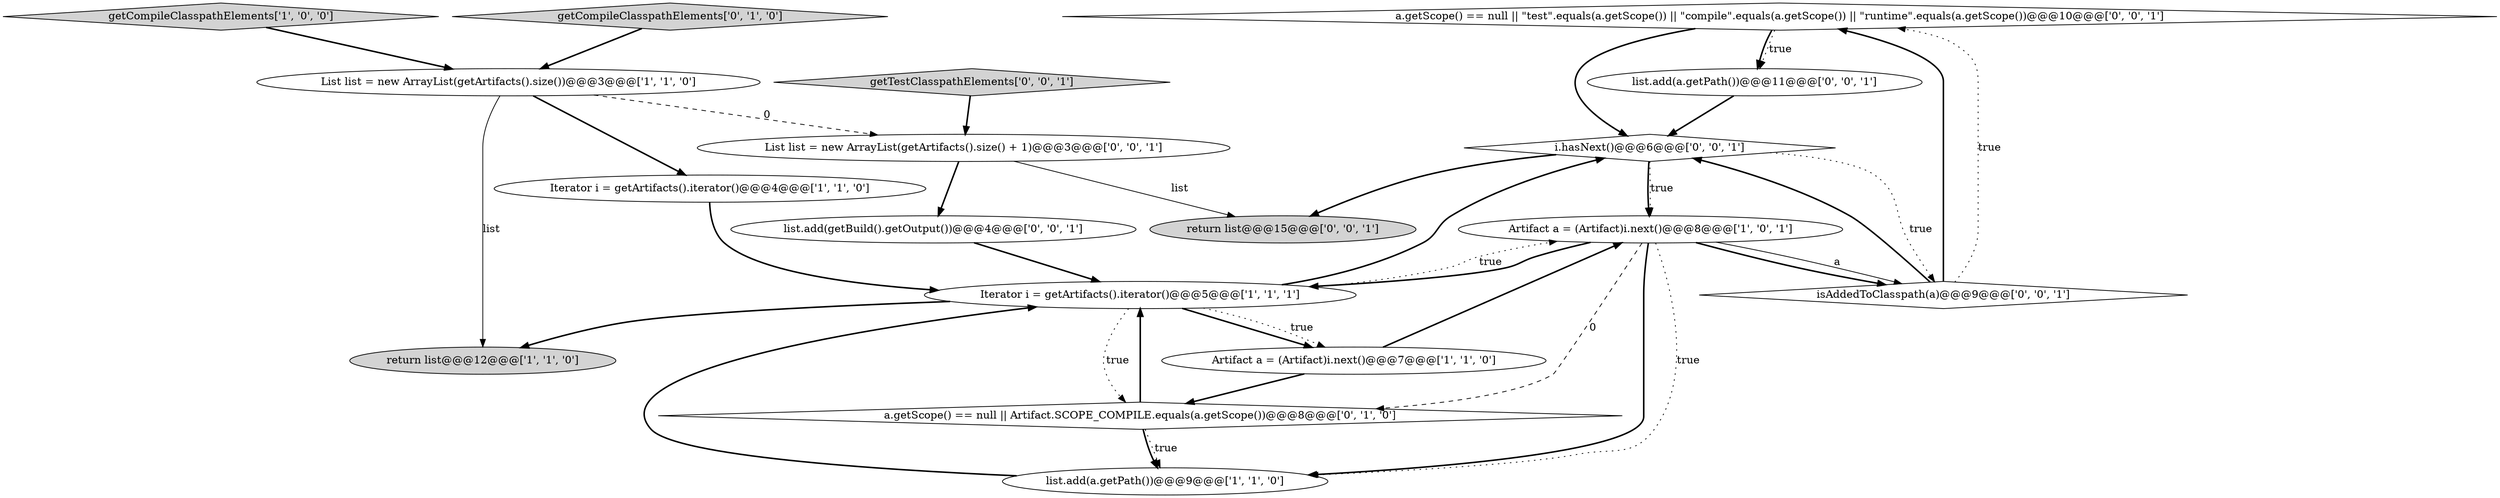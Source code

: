 digraph {
13 [style = filled, label = "a.getScope() == null || \"test\".equals(a.getScope()) || \"compile\".equals(a.getScope()) || \"runtime\".equals(a.getScope())@@@10@@@['0', '0', '1']", fillcolor = white, shape = diamond image = "AAA0AAABBB3BBB"];
17 [style = filled, label = "getTestClasspathElements['0', '0', '1']", fillcolor = lightgray, shape = diamond image = "AAA0AAABBB3BBB"];
15 [style = filled, label = "list.add(getBuild().getOutput())@@@4@@@['0', '0', '1']", fillcolor = white, shape = ellipse image = "AAA0AAABBB3BBB"];
4 [style = filled, label = "return list@@@12@@@['1', '1', '0']", fillcolor = lightgray, shape = ellipse image = "AAA0AAABBB1BBB"];
0 [style = filled, label = "Artifact a = (Artifact)i.next()@@@7@@@['1', '1', '0']", fillcolor = white, shape = ellipse image = "AAA0AAABBB1BBB"];
11 [style = filled, label = "return list@@@15@@@['0', '0', '1']", fillcolor = lightgray, shape = ellipse image = "AAA0AAABBB3BBB"];
14 [style = filled, label = "List list = new ArrayList(getArtifacts().size() + 1)@@@3@@@['0', '0', '1']", fillcolor = white, shape = ellipse image = "AAA0AAABBB3BBB"];
7 [style = filled, label = "Iterator i = getArtifacts().iterator()@@@5@@@['1', '1', '1']", fillcolor = white, shape = ellipse image = "AAA0AAABBB1BBB"];
1 [style = filled, label = "getCompileClasspathElements['1', '0', '0']", fillcolor = lightgray, shape = diamond image = "AAA0AAABBB1BBB"];
16 [style = filled, label = "isAddedToClasspath(a)@@@9@@@['0', '0', '1']", fillcolor = white, shape = diamond image = "AAA0AAABBB3BBB"];
5 [style = filled, label = "List list = new ArrayList(getArtifacts().size())@@@3@@@['1', '1', '0']", fillcolor = white, shape = ellipse image = "AAA0AAABBB1BBB"];
3 [style = filled, label = "list.add(a.getPath())@@@9@@@['1', '1', '0']", fillcolor = white, shape = ellipse image = "AAA0AAABBB1BBB"];
12 [style = filled, label = "i.hasNext()@@@6@@@['0', '0', '1']", fillcolor = white, shape = diamond image = "AAA0AAABBB3BBB"];
9 [style = filled, label = "getCompileClasspathElements['0', '1', '0']", fillcolor = lightgray, shape = diamond image = "AAA0AAABBB2BBB"];
2 [style = filled, label = "Iterator i = getArtifacts().iterator()@@@4@@@['1', '1', '0']", fillcolor = white, shape = ellipse image = "AAA0AAABBB1BBB"];
6 [style = filled, label = "Artifact a = (Artifact)i.next()@@@8@@@['1', '0', '1']", fillcolor = white, shape = ellipse image = "AAA0AAABBB1BBB"];
10 [style = filled, label = "list.add(a.getPath())@@@11@@@['0', '0', '1']", fillcolor = white, shape = ellipse image = "AAA0AAABBB3BBB"];
8 [style = filled, label = "a.getScope() == null || Artifact.SCOPE_COMPILE.equals(a.getScope())@@@8@@@['0', '1', '0']", fillcolor = white, shape = diamond image = "AAA1AAABBB2BBB"];
5->2 [style = bold, label=""];
0->6 [style = bold, label=""];
5->14 [style = dashed, label="0"];
2->7 [style = bold, label=""];
12->16 [style = dotted, label="true"];
7->8 [style = dotted, label="true"];
13->10 [style = dotted, label="true"];
17->14 [style = bold, label=""];
0->8 [style = bold, label=""];
5->4 [style = solid, label="list"];
16->13 [style = dotted, label="true"];
15->7 [style = bold, label=""];
3->7 [style = bold, label=""];
16->13 [style = bold, label=""];
8->3 [style = bold, label=""];
10->12 [style = bold, label=""];
6->16 [style = bold, label=""];
16->12 [style = bold, label=""];
13->12 [style = bold, label=""];
7->12 [style = bold, label=""];
7->4 [style = bold, label=""];
6->8 [style = dashed, label="0"];
7->0 [style = bold, label=""];
6->3 [style = bold, label=""];
6->3 [style = dotted, label="true"];
14->11 [style = solid, label="list"];
8->7 [style = bold, label=""];
12->11 [style = bold, label=""];
7->0 [style = dotted, label="true"];
8->3 [style = dotted, label="true"];
6->7 [style = bold, label=""];
13->10 [style = bold, label=""];
12->6 [style = dotted, label="true"];
14->15 [style = bold, label=""];
9->5 [style = bold, label=""];
12->6 [style = bold, label=""];
6->16 [style = solid, label="a"];
1->5 [style = bold, label=""];
7->6 [style = dotted, label="true"];
}

